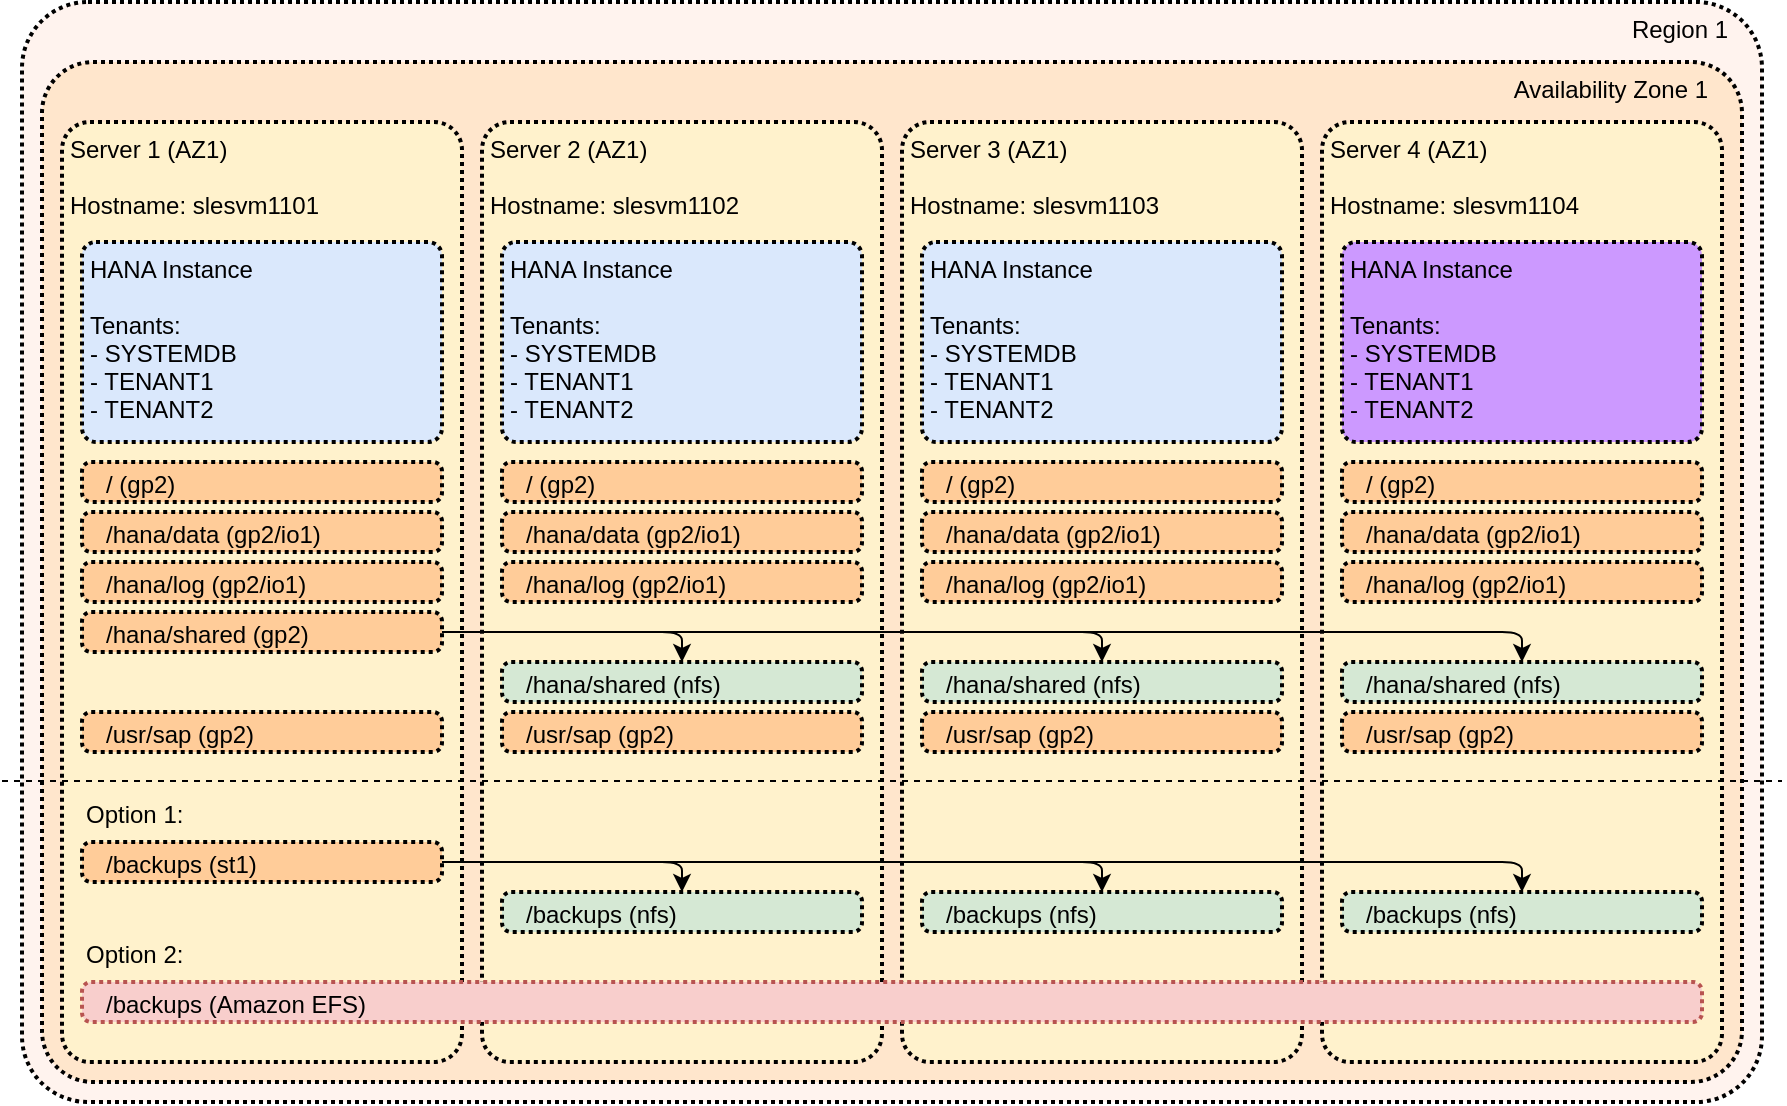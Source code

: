 <mxfile version="12.6.5" type="device"><diagram id="5aIaYwrJNxdUiYJxXwSZ" name="Cloud-Amazon-Storage"><mxGraphModel dx="1426" dy="860" grid="1" gridSize="10" guides="1" tooltips="1" connect="1" arrows="1" fold="1" page="1" pageScale="1" pageWidth="827" pageHeight="1169" math="0" shadow="0"><root><mxCell id="FiFNZtzKijK5jJjCY9mk-0"/><mxCell id="FiFNZtzKijK5jJjCY9mk-1" parent="FiFNZtzKijK5jJjCY9mk-0"/><mxCell id="-UxRwFWbLN2xTzqDoLE2-1" value="Region 1" style="rounded=1;arcSize=6;dashed=1;strokeColor=#000000;fillColor=#FFF3EE;gradientColor=none;dashPattern=1 1;strokeWidth=2;labelBackgroundColor=none;verticalAlign=top;align=right;spacingRight=15;" parent="FiFNZtzKijK5jJjCY9mk-1" vertex="1"><mxGeometry x="30" y="70" width="870" height="550" as="geometry"/></mxCell><mxCell id="-UxRwFWbLN2xTzqDoLE2-3" value="Availability Zone 1" style="rounded=1;arcSize=5;dashed=1;strokeColor=#000000;fillColor=#FFE6CC;gradientColor=none;dashPattern=1 1;strokeWidth=2;labelBackgroundColor=none;verticalAlign=top;align=right;spacingRight=15;" parent="FiFNZtzKijK5jJjCY9mk-1" vertex="1"><mxGeometry x="40" y="100" width="850" height="510" as="geometry"/></mxCell><mxCell id="-UxRwFWbLN2xTzqDoLE2-11" value="Server 1 (AZ1)&#10;&#10;Hostname: slesvm1101&#10;" style="rounded=1;arcSize=7;dashed=1;strokeColor=#000000;fillColor=#FFF2CC;gradientColor=none;dashPattern=1 1;strokeWidth=2;labelBackgroundColor=none;verticalAlign=top;align=left;spacingRight=2;spacingLeft=2;" parent="FiFNZtzKijK5jJjCY9mk-1" vertex="1"><mxGeometry x="50" y="130" width="200" height="470" as="geometry"/></mxCell><mxCell id="-UxRwFWbLN2xTzqDoLE2-12" value="HANA Instance&#10;&#10;Tenants:&#10;- SYSTEMDB&#10;- TENANT1&#10;- TENANT2&#10;" style="rounded=1;arcSize=7;dashed=1;strokeColor=#000000;fillColor=#dae8fc;dashPattern=1 1;strokeWidth=2;labelBackgroundColor=none;verticalAlign=top;align=left;spacingRight=2;spacingLeft=2;" parent="FiFNZtzKijK5jJjCY9mk-1" vertex="1"><mxGeometry x="60" y="190" width="180" height="100" as="geometry"/></mxCell><mxCell id="-UxRwFWbLN2xTzqDoLE2-13" value="Server 2 (AZ1)&#10;&#10;Hostname: slesvm1102&#10;" style="rounded=1;arcSize=7;dashed=1;strokeColor=#000000;fillColor=#FFF2CC;gradientColor=none;dashPattern=1 1;strokeWidth=2;labelBackgroundColor=none;verticalAlign=top;align=left;spacingRight=2;spacingLeft=2;" parent="FiFNZtzKijK5jJjCY9mk-1" vertex="1"><mxGeometry x="260" y="130" width="200" height="470" as="geometry"/></mxCell><mxCell id="-UxRwFWbLN2xTzqDoLE2-14" value="HANA Instance&#10;&#10;Tenants:&#10;- SYSTEMDB&#10;- TENANT1&#10;- TENANT2&#10;" style="rounded=1;arcSize=7;dashed=1;strokeColor=#000000;fillColor=#dae8fc;dashPattern=1 1;strokeWidth=2;labelBackgroundColor=none;verticalAlign=top;align=left;spacingRight=2;spacingLeft=2;" parent="FiFNZtzKijK5jJjCY9mk-1" vertex="1"><mxGeometry x="270" y="190" width="180" height="100" as="geometry"/></mxCell><mxCell id="-UxRwFWbLN2xTzqDoLE2-15" value="Server 3 (AZ1)&#10;&#10;Hostname: slesvm1103&#10;" style="rounded=1;arcSize=7;dashed=1;strokeColor=#000000;fillColor=#FFF2CC;gradientColor=none;dashPattern=1 1;strokeWidth=2;labelBackgroundColor=none;verticalAlign=top;align=left;spacingRight=2;spacingLeft=2;" parent="FiFNZtzKijK5jJjCY9mk-1" vertex="1"><mxGeometry x="470" y="130" width="200" height="470" as="geometry"/></mxCell><mxCell id="-UxRwFWbLN2xTzqDoLE2-16" value="HANA Instance&#10;&#10;Tenants:&#10;- SYSTEMDB&#10;- TENANT1&#10;- TENANT2&#10;" style="rounded=1;arcSize=7;dashed=1;strokeColor=#000000;fillColor=#dae8fc;dashPattern=1 1;strokeWidth=2;labelBackgroundColor=none;verticalAlign=top;align=left;spacingRight=2;spacingLeft=2;" parent="FiFNZtzKijK5jJjCY9mk-1" vertex="1"><mxGeometry x="480" y="190" width="180" height="100" as="geometry"/></mxCell><mxCell id="-UxRwFWbLN2xTzqDoLE2-17" value="Server 4 (AZ1)&#10;&#10;Hostname: slesvm1104&#10;&#10;" style="rounded=1;arcSize=7;dashed=1;strokeColor=#000000;fillColor=#FFF2CC;gradientColor=none;dashPattern=1 1;strokeWidth=2;labelBackgroundColor=none;verticalAlign=top;align=left;spacingRight=2;spacingLeft=2;" parent="FiFNZtzKijK5jJjCY9mk-1" vertex="1"><mxGeometry x="680" y="130" width="200" height="470" as="geometry"/></mxCell><mxCell id="-UxRwFWbLN2xTzqDoLE2-18" value="HANA Instance&#10;&#10;Tenants:&#10;- SYSTEMDB&#10;- TENANT1&#10;- TENANT2&#10;" style="rounded=1;arcSize=7;dashed=1;strokeColor=#000000;fillColor=#CC99FF;dashPattern=1 1;strokeWidth=2;labelBackgroundColor=none;verticalAlign=top;align=left;spacingRight=2;spacingLeft=2;" parent="FiFNZtzKijK5jJjCY9mk-1" vertex="1"><mxGeometry x="690" y="190" width="180" height="100" as="geometry"/></mxCell><mxCell id="q3YJBUH66vcuY7PbFaTI-22" value="/hana/data (gp2/io1)&#10;" style="rounded=1;arcSize=23;dashed=1;strokeColor=#000000;fillColor=#FFCC99;dashPattern=1 1;strokeWidth=2;labelBackgroundColor=none;verticalAlign=middle;align=left;spacingRight=2;spacingLeft=10;spacingTop=15;" parent="FiFNZtzKijK5jJjCY9mk-1" vertex="1"><mxGeometry x="690" y="325" width="180" height="20" as="geometry"/></mxCell><mxCell id="q3YJBUH66vcuY7PbFaTI-23" value="/hana/log (gp2/io1)&#10;" style="rounded=1;arcSize=23;dashed=1;strokeColor=#000000;fillColor=#FFCC99;dashPattern=1 1;strokeWidth=2;labelBackgroundColor=none;verticalAlign=middle;align=left;spacingRight=2;spacingLeft=10;spacingTop=15;" parent="FiFNZtzKijK5jJjCY9mk-1" vertex="1"><mxGeometry x="690" y="350" width="180" height="20" as="geometry"/></mxCell><mxCell id="q3YJBUH66vcuY7PbFaTI-24" value="/ (gp2)&#10;" style="rounded=1;arcSize=23;dashed=1;strokeColor=#000000;fillColor=#FFCC99;dashPattern=1 1;strokeWidth=2;labelBackgroundColor=none;verticalAlign=middle;align=left;spacingRight=2;spacingLeft=10;spacingTop=15;" parent="FiFNZtzKijK5jJjCY9mk-1" vertex="1"><mxGeometry x="690" y="300" width="180" height="20" as="geometry"/></mxCell><mxCell id="q3YJBUH66vcuY7PbFaTI-0" value="/hana/data (gp2/io1)&#10;" style="rounded=1;arcSize=23;dashed=1;strokeColor=#000000;fillColor=#FFCC99;dashPattern=1 1;strokeWidth=2;labelBackgroundColor=none;verticalAlign=middle;align=left;spacingRight=2;spacingLeft=10;spacingTop=15;" parent="FiFNZtzKijK5jJjCY9mk-1" vertex="1"><mxGeometry x="60" y="325" width="180" height="20" as="geometry"/></mxCell><mxCell id="q3YJBUH66vcuY7PbFaTI-1" value="/hana/log (gp2/io1)&#10;" style="rounded=1;arcSize=23;dashed=1;strokeColor=#000000;fillColor=#FFCC99;dashPattern=1 1;strokeWidth=2;labelBackgroundColor=none;verticalAlign=middle;align=left;spacingRight=2;spacingLeft=10;spacingTop=15;" parent="FiFNZtzKijK5jJjCY9mk-1" vertex="1"><mxGeometry x="60" y="350" width="180" height="20" as="geometry"/></mxCell><mxCell id="q3YJBUH66vcuY7PbFaTI-2" value="/ (gp2)&#10;" style="rounded=1;arcSize=23;dashed=1;strokeColor=#000000;fillColor=#FFCC99;dashPattern=1 1;strokeWidth=2;labelBackgroundColor=none;verticalAlign=middle;align=left;spacingRight=2;spacingLeft=10;spacingTop=15;" parent="FiFNZtzKijK5jJjCY9mk-1" vertex="1"><mxGeometry x="60" y="300" width="180" height="20" as="geometry"/></mxCell><mxCell id="q3YJBUH66vcuY7PbFaTI-8" value="/hana/data (gp2/io1)&#10;" style="rounded=1;arcSize=23;dashed=1;strokeColor=#000000;fillColor=#FFCC99;dashPattern=1 1;strokeWidth=2;labelBackgroundColor=none;verticalAlign=middle;align=left;spacingRight=2;spacingLeft=10;spacingTop=15;" parent="FiFNZtzKijK5jJjCY9mk-1" vertex="1"><mxGeometry x="270" y="325" width="180" height="20" as="geometry"/></mxCell><mxCell id="q3YJBUH66vcuY7PbFaTI-9" value="/hana/log (gp2/io1)&#10;" style="rounded=1;arcSize=23;dashed=1;strokeColor=#000000;fillColor=#FFCC99;dashPattern=1 1;strokeWidth=2;labelBackgroundColor=none;verticalAlign=middle;align=left;spacingRight=2;spacingLeft=10;spacingTop=15;" parent="FiFNZtzKijK5jJjCY9mk-1" vertex="1"><mxGeometry x="270" y="350" width="180" height="20" as="geometry"/></mxCell><mxCell id="q3YJBUH66vcuY7PbFaTI-10" value="/ (gp2)&#10;" style="rounded=1;arcSize=23;dashed=1;strokeColor=#000000;fillColor=#FFCC99;dashPattern=1 1;strokeWidth=2;labelBackgroundColor=none;verticalAlign=middle;align=left;spacingRight=2;spacingLeft=10;spacingTop=15;" parent="FiFNZtzKijK5jJjCY9mk-1" vertex="1"><mxGeometry x="270" y="300" width="180" height="20" as="geometry"/></mxCell><mxCell id="q3YJBUH66vcuY7PbFaTI-15" value="/hana/data (gp2/io1)&#10;" style="rounded=1;arcSize=23;dashed=1;strokeColor=#000000;fillColor=#FFCC99;dashPattern=1 1;strokeWidth=2;labelBackgroundColor=none;verticalAlign=middle;align=left;spacingRight=2;spacingLeft=10;spacingTop=15;" parent="FiFNZtzKijK5jJjCY9mk-1" vertex="1"><mxGeometry x="480" y="325" width="180" height="20" as="geometry"/></mxCell><mxCell id="q3YJBUH66vcuY7PbFaTI-16" value="/hana/log (gp2/io1)&#10;" style="rounded=1;arcSize=23;dashed=1;strokeColor=#000000;fillColor=#FFCC99;dashPattern=1 1;strokeWidth=2;labelBackgroundColor=none;verticalAlign=middle;align=left;spacingRight=2;spacingLeft=10;spacingTop=15;" parent="FiFNZtzKijK5jJjCY9mk-1" vertex="1"><mxGeometry x="480" y="350" width="180" height="20" as="geometry"/></mxCell><mxCell id="q3YJBUH66vcuY7PbFaTI-17" value="/ (gp2)&#10;" style="rounded=1;arcSize=23;dashed=1;strokeColor=#000000;fillColor=#FFCC99;dashPattern=1 1;strokeWidth=2;labelBackgroundColor=none;verticalAlign=middle;align=left;spacingRight=2;spacingLeft=10;spacingTop=15;" parent="FiFNZtzKijK5jJjCY9mk-1" vertex="1"><mxGeometry x="480" y="300" width="180" height="20" as="geometry"/></mxCell><mxCell id="q3YJBUH66vcuY7PbFaTI-25" value="/hana/shared (nfs)&#10;" style="rounded=1;arcSize=23;dashed=1;strokeColor=#000000;fillColor=#D5E8D4;dashPattern=1 1;strokeWidth=2;labelBackgroundColor=none;verticalAlign=middle;align=left;spacingRight=2;spacingLeft=10;spacingTop=15;" parent="FiFNZtzKijK5jJjCY9mk-1" vertex="1"><mxGeometry x="690" y="400" width="180" height="20" as="geometry"/></mxCell><mxCell id="q3YJBUH66vcuY7PbFaTI-3" value="/hana/shared (gp2)&#10;" style="rounded=1;arcSize=23;dashed=1;strokeColor=#000000;fillColor=#FFCC99;dashPattern=1 1;strokeWidth=2;labelBackgroundColor=none;verticalAlign=middle;align=left;spacingRight=2;spacingLeft=10;spacingTop=15;" parent="FiFNZtzKijK5jJjCY9mk-1" vertex="1"><mxGeometry x="60" y="375" width="180" height="20" as="geometry"/></mxCell><mxCell id="R90UNHAC5O_WZ7i7mvmS-0" value="" style="endArrow=classic;html=1;" parent="FiFNZtzKijK5jJjCY9mk-1" source="q3YJBUH66vcuY7PbFaTI-3" target="q3YJBUH66vcuY7PbFaTI-11" edge="1"><mxGeometry width="50" height="50" relative="1" as="geometry"><mxPoint x="150" y="495" as="sourcePoint"/><mxPoint x="150" y="1065" as="targetPoint"/><Array as="points"><mxPoint x="360" y="385"/></Array></mxGeometry></mxCell><mxCell id="R90UNHAC5O_WZ7i7mvmS-5" value="" style="endArrow=classic;html=1;" parent="FiFNZtzKijK5jJjCY9mk-1" source="q3YJBUH66vcuY7PbFaTI-3" target="q3YJBUH66vcuY7PbFaTI-25" edge="1"><mxGeometry width="50" height="50" relative="1" as="geometry"><mxPoint x="260" y="475" as="sourcePoint"/><mxPoint x="500" y="475" as="targetPoint"/><Array as="points"><mxPoint x="780" y="385"/></Array></mxGeometry></mxCell><mxCell id="R90UNHAC5O_WZ7i7mvmS-6" value="" style="endArrow=classic;html=1;" parent="FiFNZtzKijK5jJjCY9mk-1" source="q3YJBUH66vcuY7PbFaTI-3" target="q3YJBUH66vcuY7PbFaTI-18" edge="1"><mxGeometry width="50" height="50" relative="1" as="geometry"><mxPoint x="270" y="485" as="sourcePoint"/><mxPoint x="510" y="485" as="targetPoint"/><Array as="points"><mxPoint x="570" y="385"/></Array></mxGeometry></mxCell><mxCell id="q3YJBUH66vcuY7PbFaTI-11" value="/hana/shared (nfs)&#10;" style="rounded=1;arcSize=23;dashed=1;strokeColor=#000000;fillColor=#D5E8D4;dashPattern=1 1;strokeWidth=2;labelBackgroundColor=none;verticalAlign=middle;align=left;spacingRight=2;spacingLeft=10;spacingTop=15;" parent="FiFNZtzKijK5jJjCY9mk-1" vertex="1"><mxGeometry x="270" y="400" width="180" height="20" as="geometry"/></mxCell><mxCell id="q3YJBUH66vcuY7PbFaTI-18" value="/hana/shared (nfs)&#10;" style="rounded=1;arcSize=23;dashed=1;strokeColor=#000000;fillColor=#D5E8D4;dashPattern=1 1;strokeWidth=2;labelBackgroundColor=none;verticalAlign=middle;align=left;spacingRight=2;spacingLeft=10;spacingTop=15;" parent="FiFNZtzKijK5jJjCY9mk-1" vertex="1"><mxGeometry x="480" y="400" width="180" height="20" as="geometry"/></mxCell><mxCell id="q3YJBUH66vcuY7PbFaTI-27" value="/usr/sap (gp2)&#10;" style="rounded=1;arcSize=23;dashed=1;strokeColor=#000000;fillColor=#FFCC99;dashPattern=1 1;strokeWidth=2;labelBackgroundColor=none;verticalAlign=middle;align=left;spacingRight=2;spacingLeft=10;spacingTop=15;" parent="FiFNZtzKijK5jJjCY9mk-1" vertex="1"><mxGeometry x="690" y="425" width="180" height="20" as="geometry"/></mxCell><mxCell id="q3YJBUH66vcuY7PbFaTI-5" value="/usr/sap (gp2)&#10;" style="rounded=1;arcSize=23;dashed=1;strokeColor=#000000;fillColor=#FFCC99;dashPattern=1 1;strokeWidth=2;labelBackgroundColor=none;verticalAlign=middle;align=left;spacingRight=2;spacingLeft=10;spacingTop=15;" parent="FiFNZtzKijK5jJjCY9mk-1" vertex="1"><mxGeometry x="60" y="425" width="180" height="20" as="geometry"/></mxCell><mxCell id="q3YJBUH66vcuY7PbFaTI-13" value="/usr/sap (gp2)&#10;" style="rounded=1;arcSize=23;dashed=1;strokeColor=#000000;fillColor=#FFCC99;dashPattern=1 1;strokeWidth=2;labelBackgroundColor=none;verticalAlign=middle;align=left;spacingRight=2;spacingLeft=10;spacingTop=15;" parent="FiFNZtzKijK5jJjCY9mk-1" vertex="1"><mxGeometry x="270" y="425" width="180" height="20" as="geometry"/></mxCell><mxCell id="q3YJBUH66vcuY7PbFaTI-20" value="/usr/sap (gp2)&#10;" style="rounded=1;arcSize=23;dashed=1;strokeColor=#000000;fillColor=#FFCC99;dashPattern=1 1;strokeWidth=2;labelBackgroundColor=none;verticalAlign=middle;align=left;spacingRight=2;spacingLeft=10;spacingTop=15;" parent="FiFNZtzKijK5jJjCY9mk-1" vertex="1"><mxGeometry x="480" y="425" width="180" height="20" as="geometry"/></mxCell><mxCell id="q3YJBUH66vcuY7PbFaTI-4" value="/backups (st1)&#10;" style="rounded=1;arcSize=23;dashed=1;strokeColor=#000000;fillColor=#FFCC99;dashPattern=1 1;strokeWidth=2;labelBackgroundColor=none;verticalAlign=middle;align=left;spacingRight=2;spacingLeft=10;spacingTop=15;" parent="FiFNZtzKijK5jJjCY9mk-1" vertex="1"><mxGeometry x="60" y="490" width="180" height="20" as="geometry"/></mxCell><mxCell id="R90UNHAC5O_WZ7i7mvmS-2" value="" style="endArrow=classic;html=1;" parent="FiFNZtzKijK5jJjCY9mk-1" source="q3YJBUH66vcuY7PbFaTI-4" target="q3YJBUH66vcuY7PbFaTI-12" edge="1"><mxGeometry width="50" height="50" relative="1" as="geometry"><mxPoint x="-220" y="60" as="sourcePoint"/><mxPoint x="-190" y="75" as="targetPoint"/><Array as="points"><mxPoint x="360" y="500"/></Array></mxGeometry></mxCell><mxCell id="R90UNHAC5O_WZ7i7mvmS-3" value="" style="endArrow=classic;html=1;" parent="FiFNZtzKijK5jJjCY9mk-1" source="q3YJBUH66vcuY7PbFaTI-4" target="q3YJBUH66vcuY7PbFaTI-19" edge="1"><mxGeometry width="50" height="50" relative="1" as="geometry"><mxPoint x="-220" y="85" as="sourcePoint"/><mxPoint x="10" y="75" as="targetPoint"/><Array as="points"><mxPoint x="570" y="500"/></Array></mxGeometry></mxCell><mxCell id="q3YJBUH66vcuY7PbFaTI-26" value="/backups (nfs)&#10;" style="rounded=1;arcSize=23;dashed=1;strokeColor=#000000;fillColor=#D5E8D4;dashPattern=1 1;strokeWidth=2;labelBackgroundColor=none;verticalAlign=middle;align=left;spacingRight=2;spacingLeft=10;spacingTop=15;" parent="FiFNZtzKijK5jJjCY9mk-1" vertex="1"><mxGeometry x="690" y="515" width="180" height="20" as="geometry"/></mxCell><mxCell id="R90UNHAC5O_WZ7i7mvmS-4" value="" style="endArrow=classic;html=1;" parent="FiFNZtzKijK5jJjCY9mk-1" source="q3YJBUH66vcuY7PbFaTI-4" target="q3YJBUH66vcuY7PbFaTI-26" edge="1"><mxGeometry width="50" height="50" relative="1" as="geometry"><mxPoint x="250" y="535" as="sourcePoint"/><mxPoint x="490" y="535" as="targetPoint"/><Array as="points"><mxPoint x="780" y="500"/></Array></mxGeometry></mxCell><mxCell id="q3YJBUH66vcuY7PbFaTI-12" value="/backups (nfs)&#10;" style="rounded=1;arcSize=23;dashed=1;strokeColor=#000000;fillColor=#D5E8D4;dashPattern=1 1;strokeWidth=2;labelBackgroundColor=none;verticalAlign=middle;align=left;spacingRight=2;spacingLeft=10;spacingTop=15;" parent="FiFNZtzKijK5jJjCY9mk-1" vertex="1"><mxGeometry x="270" y="515" width="180" height="20" as="geometry"/></mxCell><mxCell id="q3YJBUH66vcuY7PbFaTI-19" value="/backups (nfs)&#10;" style="rounded=1;arcSize=23;dashed=1;strokeColor=#000000;fillColor=#D5E8D4;dashPattern=1 1;strokeWidth=2;labelBackgroundColor=none;verticalAlign=middle;align=left;spacingRight=2;spacingLeft=10;spacingTop=15;" parent="FiFNZtzKijK5jJjCY9mk-1" vertex="1"><mxGeometry x="480" y="515" width="180" height="20" as="geometry"/></mxCell><mxCell id="acxVq_ZGHYd_8ojUFPLt-1" value="" style="endArrow=none;html=1;dashed=1;" edge="1" parent="FiFNZtzKijK5jJjCY9mk-1"><mxGeometry width="50" height="50" relative="1" as="geometry"><mxPoint x="20" y="459.5" as="sourcePoint"/><mxPoint x="910" y="459.5" as="targetPoint"/></mxGeometry></mxCell><mxCell id="acxVq_ZGHYd_8ojUFPLt-2" value="Option 1:&#10;" style="rounded=1;arcSize=23;dashed=1;strokeColor=none;fillColor=none;dashPattern=1 1;strokeWidth=2;labelBackgroundColor=none;verticalAlign=middle;align=left;spacingRight=2;spacingLeft=0;spacingTop=15;" vertex="1" parent="FiFNZtzKijK5jJjCY9mk-1"><mxGeometry x="60" y="465" width="180" height="20" as="geometry"/></mxCell><mxCell id="acxVq_ZGHYd_8ojUFPLt-3" value="Option 2:&#10;" style="rounded=1;arcSize=23;dashed=1;strokeColor=none;fillColor=none;dashPattern=1 1;strokeWidth=2;labelBackgroundColor=none;verticalAlign=middle;align=left;spacingRight=2;spacingLeft=0;spacingTop=15;" vertex="1" parent="FiFNZtzKijK5jJjCY9mk-1"><mxGeometry x="60" y="535" width="180" height="20" as="geometry"/></mxCell><mxCell id="acxVq_ZGHYd_8ojUFPLt-4" value="/backups (Amazon EFS)&#10;" style="rounded=1;arcSize=23;dashed=1;strokeColor=#b85450;fillColor=#f8cecc;dashPattern=1 1;strokeWidth=2;labelBackgroundColor=none;verticalAlign=middle;align=left;spacingRight=2;spacingLeft=10;spacingTop=15;fontSize=12;fontFamily=Helvetica;" vertex="1" parent="FiFNZtzKijK5jJjCY9mk-1"><mxGeometry x="60" y="560" width="810" height="20" as="geometry"/></mxCell></root></mxGraphModel></diagram></mxfile>